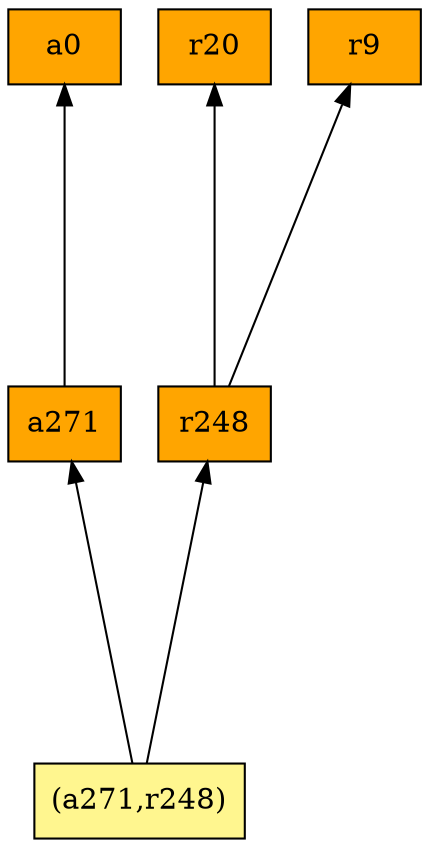 digraph G {
rankdir=BT;ranksep="2.0";
"a271" [shape=record,fillcolor=orange,style=filled,label="{a271}"];
"r20" [shape=record,fillcolor=orange,style=filled,label="{r20}"];
"(a271,r248)" [shape=record,fillcolor=khaki1,style=filled,label="{(a271,r248)}"];
"r248" [shape=record,fillcolor=orange,style=filled,label="{r248}"];
"r9" [shape=record,fillcolor=orange,style=filled,label="{r9}"];
"a0" [shape=record,fillcolor=orange,style=filled,label="{a0}"];
"a271" -> "a0"
"(a271,r248)" -> "a271"
"(a271,r248)" -> "r248"
"r248" -> "r9"
"r248" -> "r20"
}